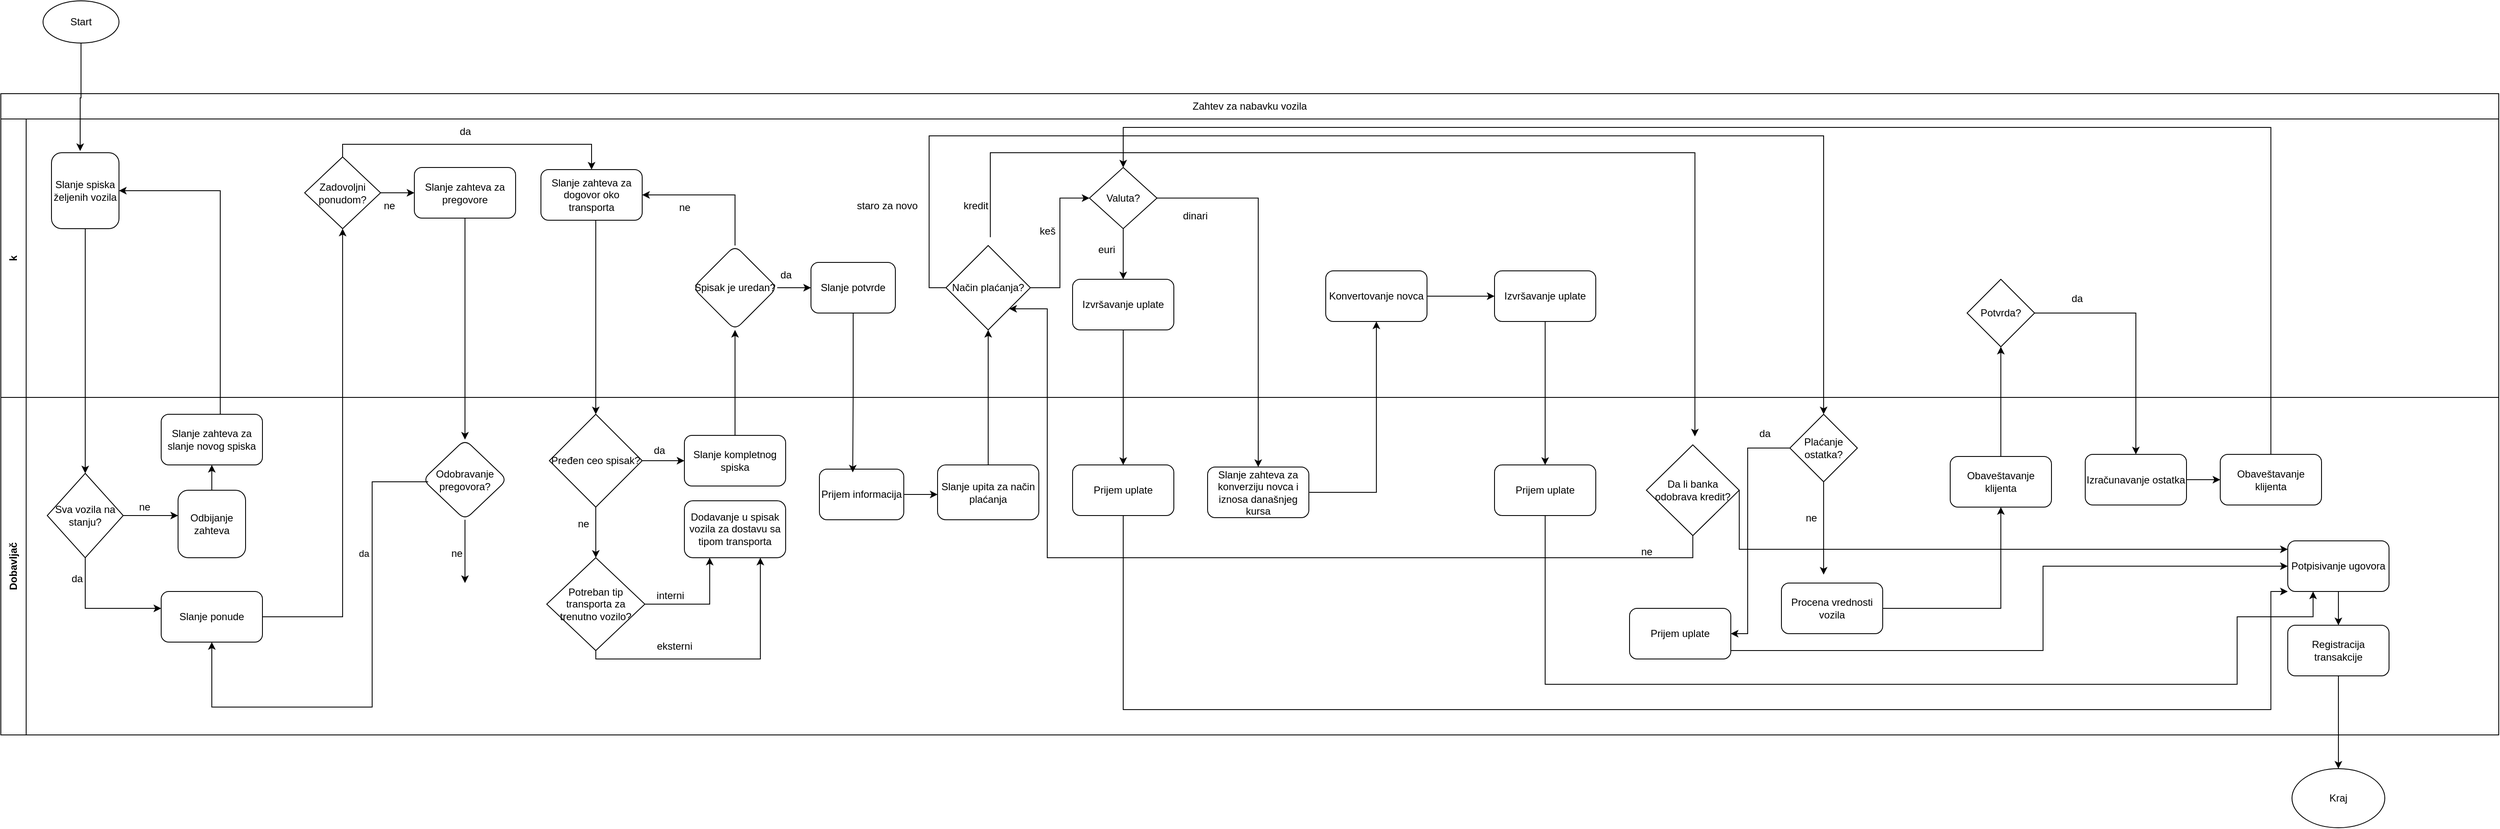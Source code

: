 <mxfile version="25.0.3">
  <diagram name="Page-1" id="ibD3uQdw_EN_1K70dxEA">
    <mxGraphModel dx="3079" dy="1260" grid="1" gridSize="10" guides="1" tooltips="1" connect="1" arrows="1" fold="1" page="1" pageScale="1" pageWidth="850" pageHeight="1100" math="0" shadow="0">
      <root>
        <mxCell id="0" />
        <mxCell id="1" parent="0" />
        <mxCell id="gZHHVHFT8oceTVKPA3RS-24" value="Dobavljač" style="swimlane;horizontal=0;whiteSpace=wrap;html=1;startSize=30;" vertex="1" parent="1">
          <mxGeometry x="-20" y="570" width="2960" height="400" as="geometry" />
        </mxCell>
        <mxCell id="gZHHVHFT8oceTVKPA3RS-41" value="" style="edgeStyle=orthogonalEdgeStyle;rounded=0;orthogonalLoop=1;jettySize=auto;html=1;" edge="1" parent="gZHHVHFT8oceTVKPA3RS-24" source="gZHHVHFT8oceTVKPA3RS-32" target="gZHHVHFT8oceTVKPA3RS-35">
          <mxGeometry relative="1" as="geometry">
            <Array as="points">
              <mxPoint x="160" y="140" />
              <mxPoint x="160" y="140" />
            </Array>
          </mxGeometry>
        </mxCell>
        <mxCell id="gZHHVHFT8oceTVKPA3RS-32" value="Sva vozila na stanju?" style="rhombus;whiteSpace=wrap;html=1;" vertex="1" parent="gZHHVHFT8oceTVKPA3RS-24">
          <mxGeometry x="55" y="90" width="90" height="100" as="geometry" />
        </mxCell>
        <mxCell id="gZHHVHFT8oceTVKPA3RS-40" value="" style="edgeStyle=orthogonalEdgeStyle;rounded=0;orthogonalLoop=1;jettySize=auto;html=1;" edge="1" parent="gZHHVHFT8oceTVKPA3RS-24" source="gZHHVHFT8oceTVKPA3RS-35" target="gZHHVHFT8oceTVKPA3RS-39">
          <mxGeometry relative="1" as="geometry" />
        </mxCell>
        <mxCell id="gZHHVHFT8oceTVKPA3RS-35" value="Odbijanje zahteva" style="rounded=1;whiteSpace=wrap;html=1;" vertex="1" parent="gZHHVHFT8oceTVKPA3RS-24">
          <mxGeometry x="210" y="110" width="80" height="80" as="geometry" />
        </mxCell>
        <mxCell id="gZHHVHFT8oceTVKPA3RS-39" value="Slanje zahteva za slanje novog spiska" style="whiteSpace=wrap;html=1;rounded=1;" vertex="1" parent="gZHHVHFT8oceTVKPA3RS-24">
          <mxGeometry x="190" y="20" width="120" height="60" as="geometry" />
        </mxCell>
        <mxCell id="gZHHVHFT8oceTVKPA3RS-46" value="Slanje ponude" style="rounded=1;whiteSpace=wrap;html=1;" vertex="1" parent="gZHHVHFT8oceTVKPA3RS-24">
          <mxGeometry x="190" y="230" width="120" height="60" as="geometry" />
        </mxCell>
        <mxCell id="gZHHVHFT8oceTVKPA3RS-45" style="edgeStyle=orthogonalEdgeStyle;rounded=0;orthogonalLoop=1;jettySize=auto;html=1;" edge="1" parent="gZHHVHFT8oceTVKPA3RS-24" source="gZHHVHFT8oceTVKPA3RS-32" target="gZHHVHFT8oceTVKPA3RS-46">
          <mxGeometry relative="1" as="geometry">
            <mxPoint x="100" y="250" as="targetPoint" />
            <Array as="points">
              <mxPoint x="100" y="250" />
            </Array>
          </mxGeometry>
        </mxCell>
        <mxCell id="gZHHVHFT8oceTVKPA3RS-59" value="Odobravanje pregovora?" style="rhombus;whiteSpace=wrap;html=1;rounded=1;" vertex="1" parent="gZHHVHFT8oceTVKPA3RS-24">
          <mxGeometry x="500" y="50" width="100" height="95" as="geometry" />
        </mxCell>
        <mxCell id="gZHHVHFT8oceTVKPA3RS-63" style="edgeStyle=orthogonalEdgeStyle;rounded=0;orthogonalLoop=1;jettySize=auto;html=1;entryX=0.5;entryY=1;entryDx=0;entryDy=0;" edge="1" parent="gZHHVHFT8oceTVKPA3RS-24" target="gZHHVHFT8oceTVKPA3RS-46">
          <mxGeometry relative="1" as="geometry">
            <mxPoint x="506.316" y="100" as="sourcePoint" />
            <mxPoint x="220" y="327" as="targetPoint" />
            <Array as="points">
              <mxPoint x="440" y="100" />
              <mxPoint x="440" y="367" />
              <mxPoint x="250" y="367" />
            </Array>
          </mxGeometry>
        </mxCell>
        <mxCell id="gZHHVHFT8oceTVKPA3RS-64" value="da" style="edgeLabel;html=1;align=center;verticalAlign=middle;resizable=0;points=[];" vertex="1" connectable="0" parent="gZHHVHFT8oceTVKPA3RS-63">
          <mxGeometry x="-0.912" y="-2" relative="1" as="geometry">
            <mxPoint x="-50" y="87" as="offset" />
          </mxGeometry>
        </mxCell>
        <mxCell id="gZHHVHFT8oceTVKPA3RS-42" value="ne" style="text;html=1;align=center;verticalAlign=middle;resizable=0;points=[];autosize=1;strokeColor=none;fillColor=none;" vertex="1" parent="gZHHVHFT8oceTVKPA3RS-24">
          <mxGeometry x="150" y="115" width="40" height="30" as="geometry" />
        </mxCell>
        <mxCell id="gZHHVHFT8oceTVKPA3RS-66" value="ne" style="text;html=1;align=center;verticalAlign=middle;resizable=0;points=[];autosize=1;strokeColor=none;fillColor=none;" vertex="1" parent="gZHHVHFT8oceTVKPA3RS-24">
          <mxGeometry x="520" y="170" width="40" height="30" as="geometry" />
        </mxCell>
        <mxCell id="gZHHVHFT8oceTVKPA3RS-47" value="da" style="text;html=1;align=center;verticalAlign=middle;resizable=0;points=[];autosize=1;strokeColor=none;fillColor=none;" vertex="1" parent="gZHHVHFT8oceTVKPA3RS-24">
          <mxGeometry x="70" y="200" width="40" height="30" as="geometry" />
        </mxCell>
        <mxCell id="gZHHVHFT8oceTVKPA3RS-90" style="edgeStyle=orthogonalEdgeStyle;rounded=0;orthogonalLoop=1;jettySize=auto;html=1;exitX=1;exitY=0.5;exitDx=0;exitDy=0;entryX=0.25;entryY=1;entryDx=0;entryDy=0;" edge="1" parent="gZHHVHFT8oceTVKPA3RS-24" source="gZHHVHFT8oceTVKPA3RS-85" target="gZHHVHFT8oceTVKPA3RS-89">
          <mxGeometry relative="1" as="geometry" />
        </mxCell>
        <mxCell id="gZHHVHFT8oceTVKPA3RS-92" style="edgeStyle=orthogonalEdgeStyle;rounded=0;orthogonalLoop=1;jettySize=auto;html=1;entryX=0.75;entryY=1;entryDx=0;entryDy=0;" edge="1" parent="gZHHVHFT8oceTVKPA3RS-24" source="gZHHVHFT8oceTVKPA3RS-85" target="gZHHVHFT8oceTVKPA3RS-89">
          <mxGeometry relative="1" as="geometry">
            <Array as="points">
              <mxPoint x="705" y="310" />
              <mxPoint x="900" y="310" />
            </Array>
          </mxGeometry>
        </mxCell>
        <mxCell id="gZHHVHFT8oceTVKPA3RS-85" value="Potreban tip transporta za trenutno vozilo?" style="rhombus;whiteSpace=wrap;html=1;" vertex="1" parent="gZHHVHFT8oceTVKPA3RS-24">
          <mxGeometry x="646.88" y="190" width="116.25" height="110" as="geometry" />
        </mxCell>
        <mxCell id="gZHHVHFT8oceTVKPA3RS-87" value="ne" style="text;html=1;align=center;verticalAlign=middle;resizable=0;points=[];autosize=1;strokeColor=none;fillColor=none;" vertex="1" parent="gZHHVHFT8oceTVKPA3RS-24">
          <mxGeometry x="670" y="135" width="40" height="30" as="geometry" />
        </mxCell>
        <mxCell id="gZHHVHFT8oceTVKPA3RS-89" value="Dodavanje u spisak vozila za dostavu sa tipom transporta" style="rounded=1;whiteSpace=wrap;html=1;" vertex="1" parent="gZHHVHFT8oceTVKPA3RS-24">
          <mxGeometry x="810" y="122.5" width="120" height="67.5" as="geometry" />
        </mxCell>
        <mxCell id="gZHHVHFT8oceTVKPA3RS-94" value="Slanje kompletnog spiska" style="rounded=1;whiteSpace=wrap;html=1;" vertex="1" parent="gZHHVHFT8oceTVKPA3RS-24">
          <mxGeometry x="810" y="45" width="120" height="60" as="geometry" />
        </mxCell>
        <mxCell id="gZHHVHFT8oceTVKPA3RS-108" value="" style="edgeStyle=orthogonalEdgeStyle;rounded=0;orthogonalLoop=1;jettySize=auto;html=1;" edge="1" parent="gZHHVHFT8oceTVKPA3RS-24" source="gZHHVHFT8oceTVKPA3RS-102" target="gZHHVHFT8oceTVKPA3RS-107">
          <mxGeometry relative="1" as="geometry">
            <Array as="points">
              <mxPoint x="1110" y="115" />
              <mxPoint x="1110" y="115" />
            </Array>
          </mxGeometry>
        </mxCell>
        <mxCell id="gZHHVHFT8oceTVKPA3RS-102" value="Prijem informacija" style="rounded=1;whiteSpace=wrap;html=1;" vertex="1" parent="gZHHVHFT8oceTVKPA3RS-24">
          <mxGeometry x="970" y="85" width="100" height="60" as="geometry" />
        </mxCell>
        <mxCell id="gZHHVHFT8oceTVKPA3RS-107" value="Slanje upita za način plaćanja" style="rounded=1;whiteSpace=wrap;html=1;" vertex="1" parent="gZHHVHFT8oceTVKPA3RS-24">
          <mxGeometry x="1110" y="80" width="120" height="65" as="geometry" />
        </mxCell>
        <mxCell id="gZHHVHFT8oceTVKPA3RS-115" value="Prijem uplate" style="rounded=1;whiteSpace=wrap;html=1;" vertex="1" parent="gZHHVHFT8oceTVKPA3RS-24">
          <mxGeometry x="1270" y="80" width="120" height="60" as="geometry" />
        </mxCell>
        <mxCell id="gZHHVHFT8oceTVKPA3RS-118" value="Slanje zahteva za konverziju novca i iznosa današnjeg kursa" style="rounded=1;whiteSpace=wrap;html=1;" vertex="1" parent="gZHHVHFT8oceTVKPA3RS-24">
          <mxGeometry x="1430" y="82.5" width="120" height="60" as="geometry" />
        </mxCell>
        <mxCell id="gZHHVHFT8oceTVKPA3RS-131" value="Prijem uplate" style="rounded=1;whiteSpace=wrap;html=1;" vertex="1" parent="gZHHVHFT8oceTVKPA3RS-24">
          <mxGeometry x="1770" y="80" width="120" height="60" as="geometry" />
        </mxCell>
        <mxCell id="gZHHVHFT8oceTVKPA3RS-86" value="" style="edgeStyle=orthogonalEdgeStyle;rounded=0;orthogonalLoop=1;jettySize=auto;html=1;" edge="1" parent="gZHHVHFT8oceTVKPA3RS-24" source="gZHHVHFT8oceTVKPA3RS-83" target="gZHHVHFT8oceTVKPA3RS-85">
          <mxGeometry relative="1" as="geometry" />
        </mxCell>
        <mxCell id="gZHHVHFT8oceTVKPA3RS-95" value="" style="edgeStyle=orthogonalEdgeStyle;rounded=0;orthogonalLoop=1;jettySize=auto;html=1;" edge="1" parent="gZHHVHFT8oceTVKPA3RS-24" source="gZHHVHFT8oceTVKPA3RS-83" target="gZHHVHFT8oceTVKPA3RS-94">
          <mxGeometry relative="1" as="geometry" />
        </mxCell>
        <mxCell id="gZHHVHFT8oceTVKPA3RS-83" value="Pređen ceo spisak?" style="rhombus;whiteSpace=wrap;html=1;" vertex="1" parent="gZHHVHFT8oceTVKPA3RS-24">
          <mxGeometry x="650" y="20" width="110" height="110" as="geometry" />
        </mxCell>
        <mxCell id="gZHHVHFT8oceTVKPA3RS-91" value="interni" style="text;html=1;align=center;verticalAlign=middle;resizable=0;points=[];autosize=1;strokeColor=none;fillColor=none;" vertex="1" parent="gZHHVHFT8oceTVKPA3RS-24">
          <mxGeometry x="763.13" y="220" width="60" height="30" as="geometry" />
        </mxCell>
        <mxCell id="gZHHVHFT8oceTVKPA3RS-93" value="eksterni" style="text;html=1;align=center;verticalAlign=middle;resizable=0;points=[];autosize=1;strokeColor=none;fillColor=none;" vertex="1" parent="gZHHVHFT8oceTVKPA3RS-24">
          <mxGeometry x="763.13" y="280" width="70" height="30" as="geometry" />
        </mxCell>
        <mxCell id="gZHHVHFT8oceTVKPA3RS-137" value="Da li banka odobrava kredit?" style="rhombus;whiteSpace=wrap;html=1;" vertex="1" parent="gZHHVHFT8oceTVKPA3RS-24">
          <mxGeometry x="1950" y="56.25" width="110" height="107.5" as="geometry" />
        </mxCell>
        <mxCell id="gZHHVHFT8oceTVKPA3RS-142" value="" style="edgeStyle=orthogonalEdgeStyle;rounded=0;orthogonalLoop=1;jettySize=auto;html=1;" edge="1" parent="gZHHVHFT8oceTVKPA3RS-24" source="gZHHVHFT8oceTVKPA3RS-140" target="gZHHVHFT8oceTVKPA3RS-141">
          <mxGeometry relative="1" as="geometry" />
        </mxCell>
        <mxCell id="gZHHVHFT8oceTVKPA3RS-140" value="Procena vrednosti vozila" style="rounded=1;whiteSpace=wrap;html=1;" vertex="1" parent="gZHHVHFT8oceTVKPA3RS-24">
          <mxGeometry x="2110" y="220" width="120" height="60" as="geometry" />
        </mxCell>
        <mxCell id="gZHHVHFT8oceTVKPA3RS-141" value="Obaveštavanje klijenta" style="whiteSpace=wrap;html=1;rounded=1;" vertex="1" parent="gZHHVHFT8oceTVKPA3RS-24">
          <mxGeometry x="2310" y="70" width="120" height="60" as="geometry" />
        </mxCell>
        <mxCell id="gZHHVHFT8oceTVKPA3RS-151" value="" style="edgeStyle=orthogonalEdgeStyle;rounded=0;orthogonalLoop=1;jettySize=auto;html=1;" edge="1" parent="gZHHVHFT8oceTVKPA3RS-24" source="gZHHVHFT8oceTVKPA3RS-149" target="gZHHVHFT8oceTVKPA3RS-150">
          <mxGeometry relative="1" as="geometry" />
        </mxCell>
        <mxCell id="gZHHVHFT8oceTVKPA3RS-149" value="Izračunavanje ostatka" style="rounded=1;whiteSpace=wrap;html=1;" vertex="1" parent="gZHHVHFT8oceTVKPA3RS-24">
          <mxGeometry x="2470" y="67.5" width="120" height="60" as="geometry" />
        </mxCell>
        <mxCell id="gZHHVHFT8oceTVKPA3RS-150" value="Obaveštavanje klijenta" style="whiteSpace=wrap;html=1;rounded=1;" vertex="1" parent="gZHHVHFT8oceTVKPA3RS-24">
          <mxGeometry x="2630" y="67.5" width="120" height="60" as="geometry" />
        </mxCell>
        <mxCell id="gZHHVHFT8oceTVKPA3RS-161" style="edgeStyle=orthogonalEdgeStyle;rounded=0;orthogonalLoop=1;jettySize=auto;html=1;" edge="1" parent="gZHHVHFT8oceTVKPA3RS-24" source="gZHHVHFT8oceTVKPA3RS-157">
          <mxGeometry relative="1" as="geometry">
            <mxPoint x="2160" y="210" as="targetPoint" />
          </mxGeometry>
        </mxCell>
        <mxCell id="gZHHVHFT8oceTVKPA3RS-157" value="Plaćanje ostatka?" style="rhombus;whiteSpace=wrap;html=1;" vertex="1" parent="gZHHVHFT8oceTVKPA3RS-24">
          <mxGeometry x="2120" y="20" width="80" height="80" as="geometry" />
        </mxCell>
        <mxCell id="gZHHVHFT8oceTVKPA3RS-159" value="ne" style="text;html=1;align=center;verticalAlign=middle;resizable=0;points=[];autosize=1;strokeColor=none;fillColor=none;" vertex="1" parent="gZHHVHFT8oceTVKPA3RS-24">
          <mxGeometry x="2125" y="127.5" width="40" height="30" as="geometry" />
        </mxCell>
        <mxCell id="gZHHVHFT8oceTVKPA3RS-166" value="Registracija transakcije" style="rounded=1;whiteSpace=wrap;html=1;" vertex="1" parent="gZHHVHFT8oceTVKPA3RS-24">
          <mxGeometry x="2710" y="270" width="120" height="60" as="geometry" />
        </mxCell>
        <mxCell id="gZHHVHFT8oceTVKPA3RS-26" value="Start" style="ellipse;whiteSpace=wrap;html=1;" vertex="1" parent="1">
          <mxGeometry x="30" y="100" width="90" height="50" as="geometry" />
        </mxCell>
        <mxCell id="gZHHVHFT8oceTVKPA3RS-30" value="Zahtev za nabavku vozila" style="rounded=0;whiteSpace=wrap;html=1;" vertex="1" parent="1">
          <mxGeometry x="-20" y="210" width="2960" height="30" as="geometry" />
        </mxCell>
        <mxCell id="gZHHVHFT8oceTVKPA3RS-58" style="edgeStyle=orthogonalEdgeStyle;rounded=0;orthogonalLoop=1;jettySize=auto;html=1;entryX=0.425;entryY=-0.022;entryDx=0;entryDy=0;entryPerimeter=0;" edge="1" parent="1" source="gZHHVHFT8oceTVKPA3RS-26" target="gZHHVHFT8oceTVKPA3RS-31">
          <mxGeometry relative="1" as="geometry" />
        </mxCell>
        <mxCell id="gZHHVHFT8oceTVKPA3RS-25" value="k" style="swimlane;horizontal=0;whiteSpace=wrap;html=1;startSize=30;" vertex="1" parent="1">
          <mxGeometry x="-20" y="240" width="2960" height="330" as="geometry" />
        </mxCell>
        <mxCell id="gZHHVHFT8oceTVKPA3RS-31" value="Slanje spiska željenih vozila" style="rounded=1;whiteSpace=wrap;html=1;" vertex="1" parent="gZHHVHFT8oceTVKPA3RS-25">
          <mxGeometry x="60" y="40" width="80" height="90" as="geometry" />
        </mxCell>
        <mxCell id="gZHHVHFT8oceTVKPA3RS-55" style="edgeStyle=orthogonalEdgeStyle;rounded=0;orthogonalLoop=1;jettySize=auto;html=1;entryX=0;entryY=0.5;entryDx=0;entryDy=0;" edge="1" parent="gZHHVHFT8oceTVKPA3RS-25" source="gZHHVHFT8oceTVKPA3RS-49" target="gZHHVHFT8oceTVKPA3RS-51">
          <mxGeometry relative="1" as="geometry" />
        </mxCell>
        <mxCell id="gZHHVHFT8oceTVKPA3RS-77" style="edgeStyle=orthogonalEdgeStyle;rounded=0;orthogonalLoop=1;jettySize=auto;html=1;entryX=0.5;entryY=0;entryDx=0;entryDy=0;" edge="1" parent="gZHHVHFT8oceTVKPA3RS-25" source="gZHHVHFT8oceTVKPA3RS-49" target="gZHHVHFT8oceTVKPA3RS-72">
          <mxGeometry relative="1" as="geometry">
            <Array as="points">
              <mxPoint x="405" y="30" />
              <mxPoint x="700" y="30" />
            </Array>
          </mxGeometry>
        </mxCell>
        <mxCell id="gZHHVHFT8oceTVKPA3RS-49" value="Zadovoljni ponudom?" style="rhombus;whiteSpace=wrap;html=1;" vertex="1" parent="gZHHVHFT8oceTVKPA3RS-25">
          <mxGeometry x="360" y="45" width="90" height="85" as="geometry" />
        </mxCell>
        <mxCell id="gZHHVHFT8oceTVKPA3RS-51" value="Slanje zahteva za pregovore" style="rounded=1;whiteSpace=wrap;html=1;" vertex="1" parent="gZHHVHFT8oceTVKPA3RS-25">
          <mxGeometry x="490" y="57.5" width="120" height="60" as="geometry" />
        </mxCell>
        <mxCell id="gZHHVHFT8oceTVKPA3RS-65" style="edgeStyle=orthogonalEdgeStyle;rounded=0;orthogonalLoop=1;jettySize=auto;html=1;" edge="1" parent="gZHHVHFT8oceTVKPA3RS-25" source="gZHHVHFT8oceTVKPA3RS-59">
          <mxGeometry relative="1" as="geometry">
            <mxPoint x="550" y="550" as="targetPoint" />
          </mxGeometry>
        </mxCell>
        <mxCell id="gZHHVHFT8oceTVKPA3RS-56" value="ne" style="text;html=1;align=center;verticalAlign=middle;resizable=0;points=[];autosize=1;strokeColor=none;fillColor=none;" vertex="1" parent="gZHHVHFT8oceTVKPA3RS-25">
          <mxGeometry x="440" y="87.5" width="40" height="30" as="geometry" />
        </mxCell>
        <mxCell id="gZHHVHFT8oceTVKPA3RS-72" value="Slanje zahteva za dogovor oko transporta" style="rounded=1;whiteSpace=wrap;html=1;" vertex="1" parent="gZHHVHFT8oceTVKPA3RS-25">
          <mxGeometry x="640" y="60" width="120" height="60" as="geometry" />
        </mxCell>
        <mxCell id="gZHHVHFT8oceTVKPA3RS-98" style="edgeStyle=orthogonalEdgeStyle;rounded=0;orthogonalLoop=1;jettySize=auto;html=1;entryX=1;entryY=0.5;entryDx=0;entryDy=0;" edge="1" parent="gZHHVHFT8oceTVKPA3RS-25" source="gZHHVHFT8oceTVKPA3RS-96" target="gZHHVHFT8oceTVKPA3RS-72">
          <mxGeometry relative="1" as="geometry">
            <Array as="points">
              <mxPoint x="870" y="90" />
            </Array>
          </mxGeometry>
        </mxCell>
        <mxCell id="gZHHVHFT8oceTVKPA3RS-104" value="" style="edgeStyle=orthogonalEdgeStyle;rounded=0;orthogonalLoop=1;jettySize=auto;html=1;" edge="1" parent="gZHHVHFT8oceTVKPA3RS-25" source="gZHHVHFT8oceTVKPA3RS-96" target="gZHHVHFT8oceTVKPA3RS-103">
          <mxGeometry relative="1" as="geometry" />
        </mxCell>
        <mxCell id="gZHHVHFT8oceTVKPA3RS-96" value="Spisak je uredan?" style="rhombus;whiteSpace=wrap;html=1;rounded=1;" vertex="1" parent="gZHHVHFT8oceTVKPA3RS-25">
          <mxGeometry x="820" y="150" width="100" height="100" as="geometry" />
        </mxCell>
        <mxCell id="gZHHVHFT8oceTVKPA3RS-103" value="Slanje potvrde" style="rounded=1;whiteSpace=wrap;html=1;" vertex="1" parent="gZHHVHFT8oceTVKPA3RS-25">
          <mxGeometry x="960" y="170" width="100" height="60" as="geometry" />
        </mxCell>
        <mxCell id="gZHHVHFT8oceTVKPA3RS-127" style="edgeStyle=orthogonalEdgeStyle;rounded=0;orthogonalLoop=1;jettySize=auto;html=1;entryX=0;entryY=0.5;entryDx=0;entryDy=0;" edge="1" parent="gZHHVHFT8oceTVKPA3RS-25" source="gZHHVHFT8oceTVKPA3RS-109" target="gZHHVHFT8oceTVKPA3RS-113">
          <mxGeometry relative="1" as="geometry" />
        </mxCell>
        <mxCell id="gZHHVHFT8oceTVKPA3RS-109" value="Način plaćanja?" style="rhombus;whiteSpace=wrap;html=1;" vertex="1" parent="gZHHVHFT8oceTVKPA3RS-25">
          <mxGeometry x="1120" y="150" width="100" height="100" as="geometry" />
        </mxCell>
        <mxCell id="gZHHVHFT8oceTVKPA3RS-129" style="edgeStyle=orthogonalEdgeStyle;rounded=0;orthogonalLoop=1;jettySize=auto;html=1;entryX=0.5;entryY=0;entryDx=0;entryDy=0;" edge="1" parent="gZHHVHFT8oceTVKPA3RS-25" source="gZHHVHFT8oceTVKPA3RS-113" target="gZHHVHFT8oceTVKPA3RS-128">
          <mxGeometry relative="1" as="geometry" />
        </mxCell>
        <mxCell id="gZHHVHFT8oceTVKPA3RS-113" value="Valuta?" style="rhombus;whiteSpace=wrap;html=1;" vertex="1" parent="gZHHVHFT8oceTVKPA3RS-25">
          <mxGeometry x="1290" y="57.5" width="80" height="72.5" as="geometry" />
        </mxCell>
        <mxCell id="gZHHVHFT8oceTVKPA3RS-124" value="" style="edgeStyle=orthogonalEdgeStyle;rounded=0;orthogonalLoop=1;jettySize=auto;html=1;" edge="1" parent="gZHHVHFT8oceTVKPA3RS-25" source="gZHHVHFT8oceTVKPA3RS-121" target="gZHHVHFT8oceTVKPA3RS-123">
          <mxGeometry relative="1" as="geometry" />
        </mxCell>
        <mxCell id="gZHHVHFT8oceTVKPA3RS-121" value="Konvertovanje novca" style="whiteSpace=wrap;html=1;rounded=1;" vertex="1" parent="gZHHVHFT8oceTVKPA3RS-25">
          <mxGeometry x="1570" y="180" width="120" height="60" as="geometry" />
        </mxCell>
        <mxCell id="gZHHVHFT8oceTVKPA3RS-123" value="Izvršavanje uplate" style="whiteSpace=wrap;html=1;rounded=1;" vertex="1" parent="gZHHVHFT8oceTVKPA3RS-25">
          <mxGeometry x="1770" y="180" width="120" height="60" as="geometry" />
        </mxCell>
        <mxCell id="gZHHVHFT8oceTVKPA3RS-114" value="keš" style="text;html=1;align=center;verticalAlign=middle;resizable=0;points=[];autosize=1;strokeColor=none;fillColor=none;" vertex="1" parent="gZHHVHFT8oceTVKPA3RS-25">
          <mxGeometry x="1220" y="117.5" width="40" height="30" as="geometry" />
        </mxCell>
        <mxCell id="gZHHVHFT8oceTVKPA3RS-117" value="euri" style="text;html=1;align=center;verticalAlign=middle;resizable=0;points=[];autosize=1;strokeColor=none;fillColor=none;" vertex="1" parent="gZHHVHFT8oceTVKPA3RS-25">
          <mxGeometry x="1290" y="140" width="40" height="30" as="geometry" />
        </mxCell>
        <mxCell id="gZHHVHFT8oceTVKPA3RS-128" value="Izvršavanje uplate" style="rounded=1;whiteSpace=wrap;html=1;" vertex="1" parent="gZHHVHFT8oceTVKPA3RS-25">
          <mxGeometry x="1270" y="190" width="120" height="60" as="geometry" />
        </mxCell>
        <mxCell id="gZHHVHFT8oceTVKPA3RS-120" value="dinari" style="text;html=1;align=center;verticalAlign=middle;resizable=0;points=[];autosize=1;strokeColor=none;fillColor=none;" vertex="1" parent="gZHHVHFT8oceTVKPA3RS-25">
          <mxGeometry x="1390" y="100" width="50" height="30" as="geometry" />
        </mxCell>
        <mxCell id="gZHHVHFT8oceTVKPA3RS-99" value="ne" style="text;html=1;align=center;verticalAlign=middle;resizable=0;points=[];autosize=1;strokeColor=none;fillColor=none;" vertex="1" parent="gZHHVHFT8oceTVKPA3RS-25">
          <mxGeometry x="790" y="90" width="40" height="30" as="geometry" />
        </mxCell>
        <mxCell id="gZHHVHFT8oceTVKPA3RS-106" value="da" style="text;html=1;align=center;verticalAlign=middle;resizable=0;points=[];autosize=1;strokeColor=none;fillColor=none;" vertex="1" parent="gZHHVHFT8oceTVKPA3RS-25">
          <mxGeometry x="910" y="170" width="40" height="30" as="geometry" />
        </mxCell>
        <mxCell id="gZHHVHFT8oceTVKPA3RS-134" value="da" style="text;html=1;align=center;verticalAlign=middle;resizable=0;points=[];autosize=1;strokeColor=none;fillColor=none;" vertex="1" parent="gZHHVHFT8oceTVKPA3RS-25">
          <mxGeometry x="530" width="40" height="30" as="geometry" />
        </mxCell>
        <mxCell id="gZHHVHFT8oceTVKPA3RS-139" value="kredit" style="text;html=1;align=center;verticalAlign=middle;resizable=0;points=[];autosize=1;strokeColor=none;fillColor=none;" vertex="1" parent="gZHHVHFT8oceTVKPA3RS-25">
          <mxGeometry x="1130" y="87.5" width="50" height="30" as="geometry" />
        </mxCell>
        <mxCell id="gZHHVHFT8oceTVKPA3RS-147" value="Potvrda?" style="rhombus;whiteSpace=wrap;html=1;" vertex="1" parent="gZHHVHFT8oceTVKPA3RS-25">
          <mxGeometry x="2330" y="190" width="80" height="80" as="geometry" />
        </mxCell>
        <mxCell id="gZHHVHFT8oceTVKPA3RS-145" value="staro za novo" style="text;html=1;align=center;verticalAlign=middle;resizable=0;points=[];autosize=1;strokeColor=none;fillColor=none;" vertex="1" parent="gZHHVHFT8oceTVKPA3RS-25">
          <mxGeometry x="1000" y="87.5" width="100" height="30" as="geometry" />
        </mxCell>
        <mxCell id="gZHHVHFT8oceTVKPA3RS-138" style="edgeStyle=orthogonalEdgeStyle;rounded=0;orthogonalLoop=1;jettySize=auto;html=1;entryX=0.5;entryY=0;entryDx=0;entryDy=0;" edge="1" parent="gZHHVHFT8oceTVKPA3RS-25">
          <mxGeometry relative="1" as="geometry">
            <mxPoint x="1172.537" y="140.067" as="sourcePoint" />
            <mxPoint x="2007.47" y="376.25" as="targetPoint" />
            <Array as="points">
              <mxPoint x="1172.47" y="40" />
              <mxPoint x="2007.47" y="40" />
            </Array>
          </mxGeometry>
        </mxCell>
        <mxCell id="gZHHVHFT8oceTVKPA3RS-34" style="edgeStyle=orthogonalEdgeStyle;rounded=0;orthogonalLoop=1;jettySize=auto;html=1;entryX=0.5;entryY=0;entryDx=0;entryDy=0;" edge="1" parent="1" source="gZHHVHFT8oceTVKPA3RS-31" target="gZHHVHFT8oceTVKPA3RS-32">
          <mxGeometry relative="1" as="geometry" />
        </mxCell>
        <mxCell id="gZHHVHFT8oceTVKPA3RS-133" style="edgeStyle=orthogonalEdgeStyle;rounded=0;orthogonalLoop=1;jettySize=auto;html=1;entryX=1;entryY=0.5;entryDx=0;entryDy=0;" edge="1" parent="1" source="gZHHVHFT8oceTVKPA3RS-39" target="gZHHVHFT8oceTVKPA3RS-31">
          <mxGeometry relative="1" as="geometry">
            <Array as="points">
              <mxPoint x="240" y="325" />
            </Array>
          </mxGeometry>
        </mxCell>
        <mxCell id="gZHHVHFT8oceTVKPA3RS-50" style="edgeStyle=orthogonalEdgeStyle;rounded=0;orthogonalLoop=1;jettySize=auto;html=1;entryX=0.5;entryY=1;entryDx=0;entryDy=0;" edge="1" parent="1" source="gZHHVHFT8oceTVKPA3RS-46" target="gZHHVHFT8oceTVKPA3RS-49">
          <mxGeometry relative="1" as="geometry" />
        </mxCell>
        <mxCell id="gZHHVHFT8oceTVKPA3RS-60" value="" style="edgeStyle=orthogonalEdgeStyle;rounded=0;orthogonalLoop=1;jettySize=auto;html=1;" edge="1" parent="1" source="gZHHVHFT8oceTVKPA3RS-51" target="gZHHVHFT8oceTVKPA3RS-59">
          <mxGeometry relative="1" as="geometry" />
        </mxCell>
        <mxCell id="gZHHVHFT8oceTVKPA3RS-84" value="" style="edgeStyle=orthogonalEdgeStyle;rounded=0;orthogonalLoop=1;jettySize=auto;html=1;" edge="1" parent="1" source="gZHHVHFT8oceTVKPA3RS-72" target="gZHHVHFT8oceTVKPA3RS-83">
          <mxGeometry relative="1" as="geometry">
            <Array as="points">
              <mxPoint x="685" y="390" />
              <mxPoint x="685" y="390" />
            </Array>
          </mxGeometry>
        </mxCell>
        <mxCell id="gZHHVHFT8oceTVKPA3RS-97" value="" style="edgeStyle=orthogonalEdgeStyle;rounded=0;orthogonalLoop=1;jettySize=auto;html=1;" edge="1" parent="1" source="gZHHVHFT8oceTVKPA3RS-94" target="gZHHVHFT8oceTVKPA3RS-96">
          <mxGeometry relative="1" as="geometry" />
        </mxCell>
        <mxCell id="gZHHVHFT8oceTVKPA3RS-105" style="edgeStyle=orthogonalEdgeStyle;rounded=0;orthogonalLoop=1;jettySize=auto;html=1;entryX=0.395;entryY=0.065;entryDx=0;entryDy=0;entryPerimeter=0;" edge="1" parent="1" source="gZHHVHFT8oceTVKPA3RS-103" target="gZHHVHFT8oceTVKPA3RS-102">
          <mxGeometry relative="1" as="geometry" />
        </mxCell>
        <mxCell id="gZHHVHFT8oceTVKPA3RS-110" style="edgeStyle=orthogonalEdgeStyle;rounded=0;orthogonalLoop=1;jettySize=auto;html=1;entryX=0.5;entryY=1;entryDx=0;entryDy=0;" edge="1" parent="1" source="gZHHVHFT8oceTVKPA3RS-107" target="gZHHVHFT8oceTVKPA3RS-109">
          <mxGeometry relative="1" as="geometry" />
        </mxCell>
        <mxCell id="gZHHVHFT8oceTVKPA3RS-119" value="" style="edgeStyle=orthogonalEdgeStyle;rounded=0;orthogonalLoop=1;jettySize=auto;html=1;" edge="1" parent="1" source="gZHHVHFT8oceTVKPA3RS-113" target="gZHHVHFT8oceTVKPA3RS-118">
          <mxGeometry relative="1" as="geometry" />
        </mxCell>
        <mxCell id="gZHHVHFT8oceTVKPA3RS-122" value="" style="edgeStyle=orthogonalEdgeStyle;rounded=0;orthogonalLoop=1;jettySize=auto;html=1;" edge="1" parent="1" source="gZHHVHFT8oceTVKPA3RS-118" target="gZHHVHFT8oceTVKPA3RS-121">
          <mxGeometry relative="1" as="geometry" />
        </mxCell>
        <mxCell id="gZHHVHFT8oceTVKPA3RS-132" value="" style="edgeStyle=orthogonalEdgeStyle;rounded=0;orthogonalLoop=1;jettySize=auto;html=1;" edge="1" parent="1" source="gZHHVHFT8oceTVKPA3RS-123" target="gZHHVHFT8oceTVKPA3RS-131">
          <mxGeometry relative="1" as="geometry" />
        </mxCell>
        <mxCell id="gZHHVHFT8oceTVKPA3RS-130" style="edgeStyle=orthogonalEdgeStyle;rounded=0;orthogonalLoop=1;jettySize=auto;html=1;entryX=0.5;entryY=0;entryDx=0;entryDy=0;" edge="1" parent="1" source="gZHHVHFT8oceTVKPA3RS-128" target="gZHHVHFT8oceTVKPA3RS-115">
          <mxGeometry relative="1" as="geometry" />
        </mxCell>
        <mxCell id="gZHHVHFT8oceTVKPA3RS-135" value="da" style="text;html=1;align=center;verticalAlign=middle;resizable=0;points=[];autosize=1;strokeColor=none;fillColor=none;" vertex="1" parent="1">
          <mxGeometry x="740" y="618" width="40" height="30" as="geometry" />
        </mxCell>
        <mxCell id="gZHHVHFT8oceTVKPA3RS-148" style="edgeStyle=orthogonalEdgeStyle;rounded=0;orthogonalLoop=1;jettySize=auto;html=1;entryX=0.5;entryY=1;entryDx=0;entryDy=0;" edge="1" parent="1" source="gZHHVHFT8oceTVKPA3RS-141" target="gZHHVHFT8oceTVKPA3RS-147">
          <mxGeometry relative="1" as="geometry" />
        </mxCell>
        <mxCell id="gZHHVHFT8oceTVKPA3RS-152" style="edgeStyle=orthogonalEdgeStyle;rounded=0;orthogonalLoop=1;jettySize=auto;html=1;entryX=0.5;entryY=0;entryDx=0;entryDy=0;" edge="1" parent="1" source="gZHHVHFT8oceTVKPA3RS-147" target="gZHHVHFT8oceTVKPA3RS-149">
          <mxGeometry relative="1" as="geometry" />
        </mxCell>
        <mxCell id="gZHHVHFT8oceTVKPA3RS-153" value="da" style="text;html=1;align=center;verticalAlign=middle;resizable=0;points=[];autosize=1;strokeColor=none;fillColor=none;" vertex="1" parent="1">
          <mxGeometry x="2420" y="438" width="40" height="30" as="geometry" />
        </mxCell>
        <mxCell id="gZHHVHFT8oceTVKPA3RS-154" style="edgeStyle=orthogonalEdgeStyle;rounded=0;orthogonalLoop=1;jettySize=auto;html=1;entryX=0.5;entryY=0;entryDx=0;entryDy=0;" edge="1" parent="1" source="gZHHVHFT8oceTVKPA3RS-150" target="gZHHVHFT8oceTVKPA3RS-113">
          <mxGeometry relative="1" as="geometry">
            <Array as="points">
              <mxPoint x="2670" y="250" />
              <mxPoint x="1310" y="250" />
            </Array>
          </mxGeometry>
        </mxCell>
        <mxCell id="gZHHVHFT8oceTVKPA3RS-155" style="edgeStyle=orthogonalEdgeStyle;rounded=0;orthogonalLoop=1;jettySize=auto;html=1;entryX=1;entryY=1;entryDx=0;entryDy=0;" edge="1" parent="1" source="gZHHVHFT8oceTVKPA3RS-137" target="gZHHVHFT8oceTVKPA3RS-109">
          <mxGeometry relative="1" as="geometry">
            <Array as="points">
              <mxPoint x="1985" y="760" />
              <mxPoint x="1220" y="760" />
              <mxPoint x="1220" y="465" />
            </Array>
          </mxGeometry>
        </mxCell>
        <mxCell id="gZHHVHFT8oceTVKPA3RS-156" value="ne" style="text;html=1;align=center;verticalAlign=middle;resizable=0;points=[];autosize=1;strokeColor=none;fillColor=none;" vertex="1" parent="1">
          <mxGeometry x="1910" y="738" width="40" height="30" as="geometry" />
        </mxCell>
        <mxCell id="gZHHVHFT8oceTVKPA3RS-160" style="edgeStyle=orthogonalEdgeStyle;rounded=0;orthogonalLoop=1;jettySize=auto;html=1;entryX=0.5;entryY=0;entryDx=0;entryDy=0;" edge="1" parent="1" source="gZHHVHFT8oceTVKPA3RS-109" target="gZHHVHFT8oceTVKPA3RS-157">
          <mxGeometry relative="1" as="geometry">
            <Array as="points">
              <mxPoint x="1080" y="440" />
              <mxPoint x="1080" y="260" />
              <mxPoint x="2140" y="260" />
            </Array>
          </mxGeometry>
        </mxCell>
        <mxCell id="gZHHVHFT8oceTVKPA3RS-171" style="edgeStyle=orthogonalEdgeStyle;rounded=0;orthogonalLoop=1;jettySize=auto;html=1;entryX=0;entryY=0.5;entryDx=0;entryDy=0;" edge="1" parent="1" source="gZHHVHFT8oceTVKPA3RS-162" target="gZHHVHFT8oceTVKPA3RS-165">
          <mxGeometry relative="1" as="geometry">
            <Array as="points">
              <mxPoint x="2400" y="870" />
              <mxPoint x="2400" y="770" />
            </Array>
          </mxGeometry>
        </mxCell>
        <mxCell id="gZHHVHFT8oceTVKPA3RS-162" value="Prijem uplate" style="rounded=1;whiteSpace=wrap;html=1;" vertex="1" parent="1">
          <mxGeometry x="1910" y="820" width="120" height="60" as="geometry" />
        </mxCell>
        <mxCell id="gZHHVHFT8oceTVKPA3RS-163" style="edgeStyle=orthogonalEdgeStyle;rounded=0;orthogonalLoop=1;jettySize=auto;html=1;" edge="1" parent="1" source="gZHHVHFT8oceTVKPA3RS-157" target="gZHHVHFT8oceTVKPA3RS-162">
          <mxGeometry relative="1" as="geometry">
            <Array as="points">
              <mxPoint x="2050" y="630" />
              <mxPoint x="2050" y="850" />
            </Array>
          </mxGeometry>
        </mxCell>
        <mxCell id="gZHHVHFT8oceTVKPA3RS-164" value="da" style="text;html=1;align=center;verticalAlign=middle;resizable=0;points=[];autosize=1;strokeColor=none;fillColor=none;" vertex="1" parent="1">
          <mxGeometry x="2050" y="598" width="40" height="30" as="geometry" />
        </mxCell>
        <mxCell id="gZHHVHFT8oceTVKPA3RS-167" value="" style="edgeStyle=orthogonalEdgeStyle;rounded=0;orthogonalLoop=1;jettySize=auto;html=1;" edge="1" parent="1" source="gZHHVHFT8oceTVKPA3RS-165" target="gZHHVHFT8oceTVKPA3RS-166">
          <mxGeometry relative="1" as="geometry" />
        </mxCell>
        <mxCell id="gZHHVHFT8oceTVKPA3RS-165" value="Potpisivanje ugovora" style="rounded=1;whiteSpace=wrap;html=1;" vertex="1" parent="1">
          <mxGeometry x="2690" y="740" width="120" height="60" as="geometry" />
        </mxCell>
        <mxCell id="gZHHVHFT8oceTVKPA3RS-168" value="Kraj" style="ellipse;whiteSpace=wrap;html=1;" vertex="1" parent="1">
          <mxGeometry x="2695" y="1010" width="110" height="70" as="geometry" />
        </mxCell>
        <mxCell id="gZHHVHFT8oceTVKPA3RS-169" style="edgeStyle=orthogonalEdgeStyle;rounded=0;orthogonalLoop=1;jettySize=auto;html=1;entryX=0.5;entryY=0;entryDx=0;entryDy=0;" edge="1" parent="1" source="gZHHVHFT8oceTVKPA3RS-166" target="gZHHVHFT8oceTVKPA3RS-168">
          <mxGeometry relative="1" as="geometry" />
        </mxCell>
        <mxCell id="gZHHVHFT8oceTVKPA3RS-172" style="edgeStyle=orthogonalEdgeStyle;rounded=0;orthogonalLoop=1;jettySize=auto;html=1;entryX=0.25;entryY=1;entryDx=0;entryDy=0;" edge="1" parent="1" source="gZHHVHFT8oceTVKPA3RS-131" target="gZHHVHFT8oceTVKPA3RS-165">
          <mxGeometry relative="1" as="geometry">
            <Array as="points">
              <mxPoint x="1810" y="910" />
              <mxPoint x="2630" y="910" />
              <mxPoint x="2630" y="830" />
              <mxPoint x="2720" y="830" />
            </Array>
          </mxGeometry>
        </mxCell>
        <mxCell id="gZHHVHFT8oceTVKPA3RS-173" style="edgeStyle=orthogonalEdgeStyle;rounded=0;orthogonalLoop=1;jettySize=auto;html=1;entryX=0;entryY=1;entryDx=0;entryDy=0;" edge="1" parent="1" source="gZHHVHFT8oceTVKPA3RS-115" target="gZHHVHFT8oceTVKPA3RS-165">
          <mxGeometry relative="1" as="geometry">
            <Array as="points">
              <mxPoint x="1310" y="940" />
              <mxPoint x="2670" y="940" />
              <mxPoint x="2670" y="800" />
            </Array>
          </mxGeometry>
        </mxCell>
        <mxCell id="gZHHVHFT8oceTVKPA3RS-174" style="edgeStyle=orthogonalEdgeStyle;rounded=0;orthogonalLoop=1;jettySize=auto;html=1;" edge="1" parent="1" source="gZHHVHFT8oceTVKPA3RS-137" target="gZHHVHFT8oceTVKPA3RS-165">
          <mxGeometry relative="1" as="geometry">
            <Array as="points">
              <mxPoint x="2040" y="750" />
            </Array>
          </mxGeometry>
        </mxCell>
      </root>
    </mxGraphModel>
  </diagram>
</mxfile>
